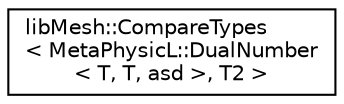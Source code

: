 digraph "类继承关系图"
{
 // INTERACTIVE_SVG=YES
  edge [fontname="Helvetica",fontsize="10",labelfontname="Helvetica",labelfontsize="10"];
  node [fontname="Helvetica",fontsize="10",shape=record];
  rankdir="LR";
  Node1 [label="libMesh::CompareTypes\l\< MetaPhysicL::DualNumber\l\< T, T, asd \>, T2 \>",height=0.2,width=0.4,color="black", fillcolor="white", style="filled",URL="$structlibMesh_1_1CompareTypes_3_01MetaPhysicL_1_1DualNumber_3_01T_00_01T_00_01asd_01_4_00_01T2_01_4.html"];
}
